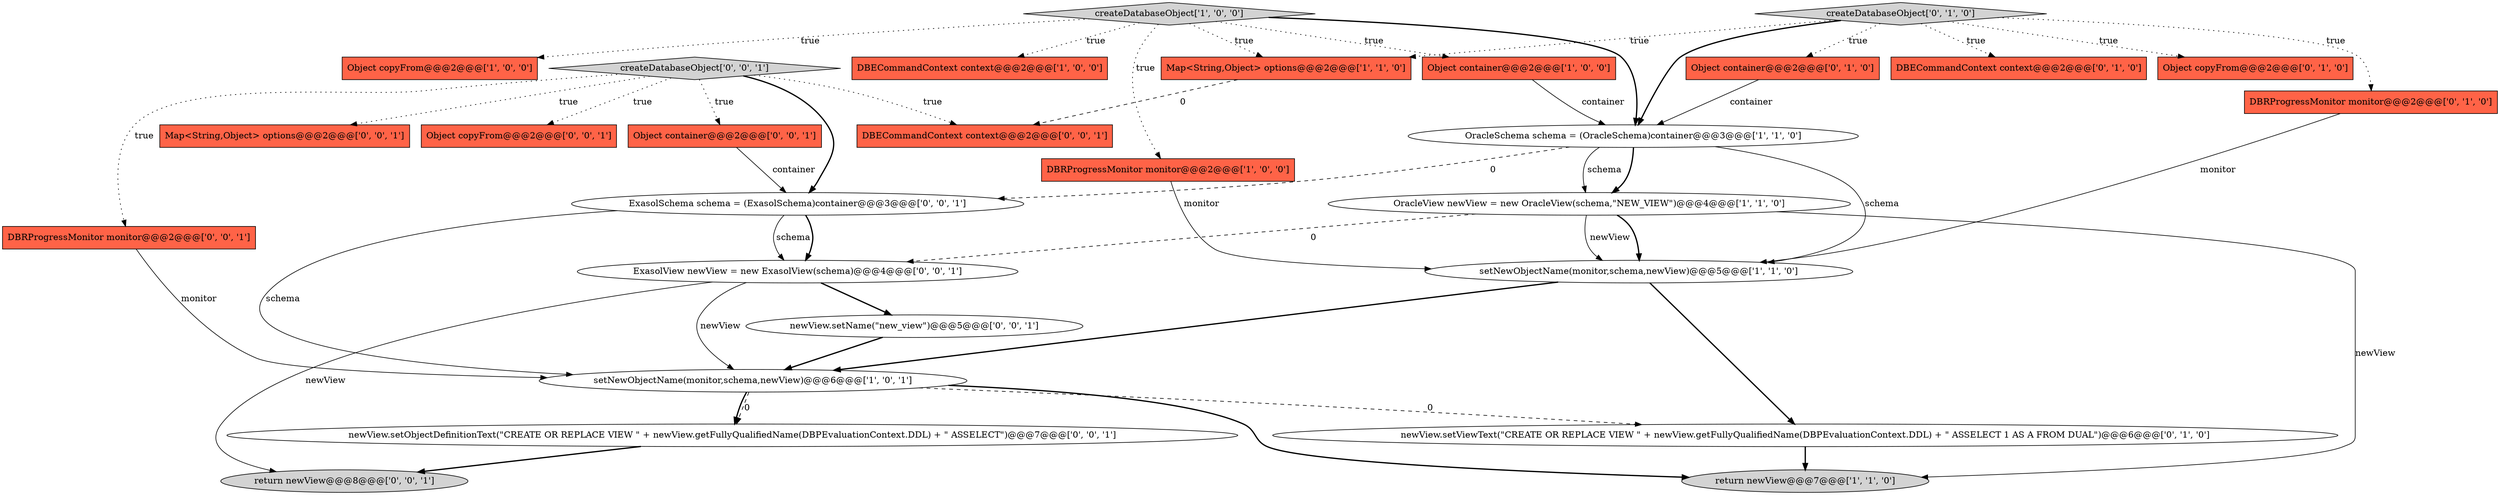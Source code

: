 digraph {
6 [style = filled, label = "Object copyFrom@@@2@@@['1', '0', '0']", fillcolor = tomato, shape = box image = "AAA0AAABBB1BBB"];
26 [style = filled, label = "Object container@@@2@@@['0', '0', '1']", fillcolor = tomato, shape = box image = "AAA0AAABBB3BBB"];
1 [style = filled, label = "return newView@@@7@@@['1', '1', '0']", fillcolor = lightgray, shape = ellipse image = "AAA0AAABBB1BBB"];
2 [style = filled, label = "Object container@@@2@@@['1', '0', '0']", fillcolor = tomato, shape = box image = "AAA0AAABBB1BBB"];
0 [style = filled, label = "DBRProgressMonitor monitor@@@2@@@['1', '0', '0']", fillcolor = tomato, shape = box image = "AAA0AAABBB1BBB"];
5 [style = filled, label = "DBECommandContext context@@@2@@@['1', '0', '0']", fillcolor = tomato, shape = box image = "AAA0AAABBB1BBB"];
16 [style = filled, label = "Object container@@@2@@@['0', '1', '0']", fillcolor = tomato, shape = box image = "AAA0AAABBB2BBB"];
15 [style = filled, label = "DBECommandContext context@@@2@@@['0', '1', '0']", fillcolor = tomato, shape = box image = "AAA0AAABBB2BBB"];
3 [style = filled, label = "setNewObjectName(monitor,schema,newView)@@@6@@@['1', '0', '1']", fillcolor = white, shape = ellipse image = "AAA0AAABBB1BBB"];
13 [style = filled, label = "Object copyFrom@@@2@@@['0', '1', '0']", fillcolor = tomato, shape = box image = "AAA0AAABBB2BBB"];
4 [style = filled, label = "createDatabaseObject['1', '0', '0']", fillcolor = lightgray, shape = diamond image = "AAA0AAABBB1BBB"];
21 [style = filled, label = "DBRProgressMonitor monitor@@@2@@@['0', '0', '1']", fillcolor = tomato, shape = box image = "AAA0AAABBB3BBB"];
14 [style = filled, label = "DBRProgressMonitor monitor@@@2@@@['0', '1', '0']", fillcolor = tomato, shape = box image = "AAA0AAABBB2BBB"];
11 [style = filled, label = "newView.setViewText(\"CREATE OR REPLACE VIEW \" + newView.getFullyQualifiedName(DBPEvaluationContext.DDL) + \" ASSELECT 1 AS A FROM DUAL\")@@@6@@@['0', '1', '0']", fillcolor = white, shape = ellipse image = "AAA1AAABBB2BBB"];
17 [style = filled, label = "newView.setObjectDefinitionText(\"CREATE OR REPLACE VIEW \" + newView.getFullyQualifiedName(DBPEvaluationContext.DDL) + \" ASSELECT\")@@@7@@@['0', '0', '1']", fillcolor = white, shape = ellipse image = "AAA0AAABBB3BBB"];
8 [style = filled, label = "setNewObjectName(monitor,schema,newView)@@@5@@@['1', '1', '0']", fillcolor = white, shape = ellipse image = "AAA0AAABBB1BBB"];
27 [style = filled, label = "DBECommandContext context@@@2@@@['0', '0', '1']", fillcolor = tomato, shape = box image = "AAA0AAABBB3BBB"];
9 [style = filled, label = "OracleView newView = new OracleView(schema,\"NEW_VIEW\")@@@4@@@['1', '1', '0']", fillcolor = white, shape = ellipse image = "AAA0AAABBB1BBB"];
19 [style = filled, label = "newView.setName(\"new_view\")@@@5@@@['0', '0', '1']", fillcolor = white, shape = ellipse image = "AAA0AAABBB3BBB"];
22 [style = filled, label = "ExasolSchema schema = (ExasolSchema)container@@@3@@@['0', '0', '1']", fillcolor = white, shape = ellipse image = "AAA0AAABBB3BBB"];
12 [style = filled, label = "createDatabaseObject['0', '1', '0']", fillcolor = lightgray, shape = diamond image = "AAA0AAABBB2BBB"];
18 [style = filled, label = "Map<String,Object> options@@@2@@@['0', '0', '1']", fillcolor = tomato, shape = box image = "AAA0AAABBB3BBB"];
7 [style = filled, label = "Map<String,Object> options@@@2@@@['1', '1', '0']", fillcolor = tomato, shape = box image = "AAA0AAABBB1BBB"];
24 [style = filled, label = "return newView@@@8@@@['0', '0', '1']", fillcolor = lightgray, shape = ellipse image = "AAA0AAABBB3BBB"];
23 [style = filled, label = "ExasolView newView = new ExasolView(schema)@@@4@@@['0', '0', '1']", fillcolor = white, shape = ellipse image = "AAA0AAABBB3BBB"];
25 [style = filled, label = "createDatabaseObject['0', '0', '1']", fillcolor = lightgray, shape = diamond image = "AAA0AAABBB3BBB"];
20 [style = filled, label = "Object copyFrom@@@2@@@['0', '0', '1']", fillcolor = tomato, shape = box image = "AAA0AAABBB3BBB"];
10 [style = filled, label = "OracleSchema schema = (OracleSchema)container@@@3@@@['1', '1', '0']", fillcolor = white, shape = ellipse image = "AAA0AAABBB1BBB"];
19->3 [style = bold, label=""];
12->7 [style = dotted, label="true"];
3->17 [style = dashed, label="0"];
26->22 [style = solid, label="container"];
25->18 [style = dotted, label="true"];
23->19 [style = bold, label=""];
12->16 [style = dotted, label="true"];
10->9 [style = bold, label=""];
4->7 [style = dotted, label="true"];
25->20 [style = dotted, label="true"];
10->9 [style = solid, label="schema"];
12->13 [style = dotted, label="true"];
23->24 [style = solid, label="newView"];
25->21 [style = dotted, label="true"];
12->15 [style = dotted, label="true"];
3->11 [style = dashed, label="0"];
11->1 [style = bold, label=""];
16->10 [style = solid, label="container"];
9->8 [style = solid, label="newView"];
25->26 [style = dotted, label="true"];
4->0 [style = dotted, label="true"];
3->1 [style = bold, label=""];
8->3 [style = bold, label=""];
25->27 [style = dotted, label="true"];
8->11 [style = bold, label=""];
12->10 [style = bold, label=""];
3->17 [style = bold, label=""];
17->24 [style = bold, label=""];
0->8 [style = solid, label="monitor"];
12->14 [style = dotted, label="true"];
22->23 [style = solid, label="schema"];
9->1 [style = solid, label="newView"];
21->3 [style = solid, label="monitor"];
4->10 [style = bold, label=""];
4->5 [style = dotted, label="true"];
9->23 [style = dashed, label="0"];
14->8 [style = solid, label="monitor"];
22->23 [style = bold, label=""];
9->8 [style = bold, label=""];
4->6 [style = dotted, label="true"];
7->27 [style = dashed, label="0"];
10->8 [style = solid, label="schema"];
22->3 [style = solid, label="schema"];
25->22 [style = bold, label=""];
10->22 [style = dashed, label="0"];
23->3 [style = solid, label="newView"];
4->2 [style = dotted, label="true"];
2->10 [style = solid, label="container"];
}
